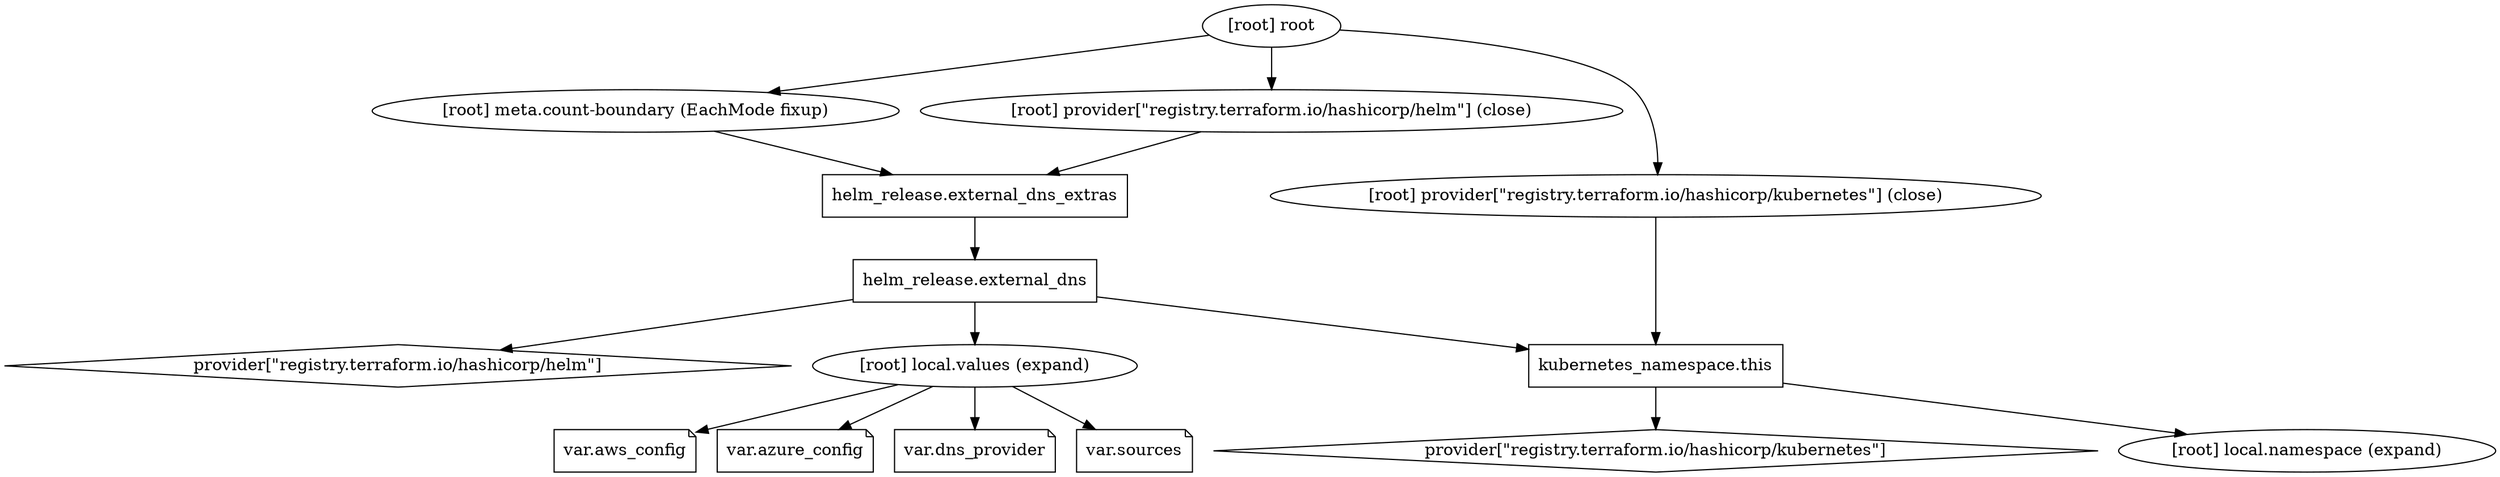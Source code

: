 digraph {
	compound = "true"
	newrank = "true"
	subgraph "root" {
		"[root] helm_release.external_dns (expand)" [label = "helm_release.external_dns", shape = "box"]
		"[root] helm_release.external_dns_extras (expand)" [label = "helm_release.external_dns_extras", shape = "box"]
		"[root] kubernetes_namespace.this (expand)" [label = "kubernetes_namespace.this", shape = "box"]
		"[root] provider[\"registry.terraform.io/hashicorp/helm\"]" [label = "provider[\"registry.terraform.io/hashicorp/helm\"]", shape = "diamond"]
		"[root] provider[\"registry.terraform.io/hashicorp/kubernetes\"]" [label = "provider[\"registry.terraform.io/hashicorp/kubernetes\"]", shape = "diamond"]
		"[root] var.aws_config" [label = "var.aws_config", shape = "note"]
		"[root] var.azure_config" [label = "var.azure_config", shape = "note"]
		"[root] var.dns_provider" [label = "var.dns_provider", shape = "note"]
		"[root] var.sources" [label = "var.sources", shape = "note"]
		"[root] helm_release.external_dns (expand)" -> "[root] kubernetes_namespace.this (expand)"
		"[root] helm_release.external_dns (expand)" -> "[root] local.values (expand)"
		"[root] helm_release.external_dns (expand)" -> "[root] provider[\"registry.terraform.io/hashicorp/helm\"]"
		"[root] helm_release.external_dns_extras (expand)" -> "[root] helm_release.external_dns (expand)"
		"[root] kubernetes_namespace.this (expand)" -> "[root] local.namespace (expand)"
		"[root] kubernetes_namespace.this (expand)" -> "[root] provider[\"registry.terraform.io/hashicorp/kubernetes\"]"
		"[root] local.values (expand)" -> "[root] var.aws_config"
		"[root] local.values (expand)" -> "[root] var.azure_config"
		"[root] local.values (expand)" -> "[root] var.dns_provider"
		"[root] local.values (expand)" -> "[root] var.sources"
		"[root] meta.count-boundary (EachMode fixup)" -> "[root] helm_release.external_dns_extras (expand)"
		"[root] provider[\"registry.terraform.io/hashicorp/helm\"] (close)" -> "[root] helm_release.external_dns_extras (expand)"
		"[root] provider[\"registry.terraform.io/hashicorp/kubernetes\"] (close)" -> "[root] kubernetes_namespace.this (expand)"
		"[root] root" -> "[root] meta.count-boundary (EachMode fixup)"
		"[root] root" -> "[root] provider[\"registry.terraform.io/hashicorp/helm\"] (close)"
		"[root] root" -> "[root] provider[\"registry.terraform.io/hashicorp/kubernetes\"] (close)"
	}
}

